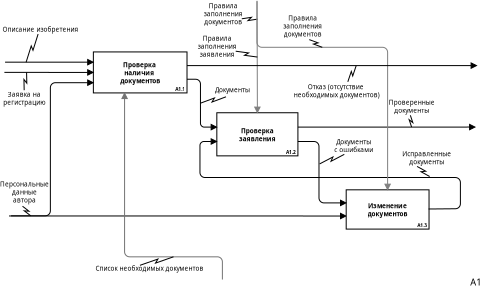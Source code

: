 <?xml version="1.0" encoding="UTF-8"?>
<dia:diagram xmlns:dia="http://www.lysator.liu.se/~alla/dia/">
  <dia:layer name="Background" visible="true" active="true">
    <dia:object type="SADT - arrow" version="0" id="O0">
      <dia:attribute name="obj_pos">
        <dia:point val="2.189,38.693"/>
      </dia:attribute>
      <dia:attribute name="obj_bb">
        <dia:rectangle val="2.139,38.304;53.512,39.104"/>
      </dia:attribute>
      <dia:attribute name="meta">
        <dia:composite type="dict"/>
      </dia:attribute>
      <dia:attribute name="orth_points">
        <dia:point val="2.189,38.693"/>
        <dia:point val="40.652,38.693"/>
        <dia:point val="40.652,38.704"/>
        <dia:point val="52.712,38.704"/>
      </dia:attribute>
      <dia:attribute name="orth_orient">
        <dia:enum val="0"/>
        <dia:enum val="1"/>
        <dia:enum val="0"/>
      </dia:attribute>
      <dia:attribute name="arrow_style">
        <dia:enum val="0"/>
      </dia:attribute>
      <dia:attribute name="autogray">
        <dia:boolean val="true"/>
      </dia:attribute>
      <dia:attribute name="line_colour">
        <dia:color val="#000000"/>
      </dia:attribute>
      <dia:connections>
        <dia:connection handle="1" to="O3" connection="2"/>
      </dia:connections>
    </dia:object>
    <dia:object type="SADT - box" version="0" id="O1">
      <dia:attribute name="obj_pos">
        <dia:point val="14.826,14.117"/>
      </dia:attribute>
      <dia:attribute name="obj_bb">
        <dia:rectangle val="14.776,14.067;28.908,20.31"/>
      </dia:attribute>
      <dia:attribute name="meta">
        <dia:composite type="dict"/>
      </dia:attribute>
      <dia:attribute name="elem_corner">
        <dia:point val="14.826,14.117"/>
      </dia:attribute>
      <dia:attribute name="elem_width">
        <dia:real val="14.032"/>
      </dia:attribute>
      <dia:attribute name="elem_height">
        <dia:real val="6.143"/>
      </dia:attribute>
      <dia:attribute name="padding">
        <dia:real val="0.5"/>
      </dia:attribute>
      <dia:attribute name="text">
        <dia:composite type="text">
          <dia:attribute name="string">
            <dia:string>#Проверка 
наличия 
документов#</dia:string>
          </dia:attribute>
          <dia:attribute name="font">
            <dia:font family="sans" style="80" name="Helvetica-Bold"/>
          </dia:attribute>
          <dia:attribute name="height">
            <dia:real val="1.2"/>
          </dia:attribute>
          <dia:attribute name="pos">
            <dia:point val="21.842,16.281"/>
          </dia:attribute>
          <dia:attribute name="color">
            <dia:color val="#000000"/>
          </dia:attribute>
          <dia:attribute name="alignment">
            <dia:enum val="1"/>
          </dia:attribute>
        </dia:composite>
      </dia:attribute>
      <dia:attribute name="line_colour">
        <dia:color val="#000000"/>
      </dia:attribute>
      <dia:attribute name="fill_colour">
        <dia:color val="#ffffff"/>
      </dia:attribute>
      <dia:attribute name="id">
        <dia:string>#A1.1#</dia:string>
      </dia:attribute>
      <dia:attribute name="cpl_north">
        <dia:int val="1"/>
      </dia:attribute>
      <dia:attribute name="cpl_west">
        <dia:int val="3"/>
      </dia:attribute>
      <dia:attribute name="cpl_south">
        <dia:int val="2"/>
      </dia:attribute>
      <dia:attribute name="cpl_east">
        <dia:int val="2"/>
      </dia:attribute>
    </dia:object>
    <dia:object type="SADT - box" version="0" id="O2">
      <dia:attribute name="obj_pos">
        <dia:point val="33.327,23.23"/>
      </dia:attribute>
      <dia:attribute name="obj_bb">
        <dia:rectangle val="33.277,23.18;45.527,29.741"/>
      </dia:attribute>
      <dia:attribute name="meta">
        <dia:composite type="dict"/>
      </dia:attribute>
      <dia:attribute name="elem_corner">
        <dia:point val="33.327,23.23"/>
      </dia:attribute>
      <dia:attribute name="elem_width">
        <dia:real val="12.15"/>
      </dia:attribute>
      <dia:attribute name="elem_height">
        <dia:real val="6.461"/>
      </dia:attribute>
      <dia:attribute name="padding">
        <dia:real val="0.5"/>
      </dia:attribute>
      <dia:attribute name="text">
        <dia:composite type="text">
          <dia:attribute name="string">
            <dia:string>#Проверка
заявления#</dia:string>
          </dia:attribute>
          <dia:attribute name="font">
            <dia:font family="sans" style="80" name="Helvetica-Bold"/>
          </dia:attribute>
          <dia:attribute name="height">
            <dia:real val="1.2"/>
          </dia:attribute>
          <dia:attribute name="pos">
            <dia:point val="39.402,26.153"/>
          </dia:attribute>
          <dia:attribute name="color">
            <dia:color val="#000000"/>
          </dia:attribute>
          <dia:attribute name="alignment">
            <dia:enum val="1"/>
          </dia:attribute>
        </dia:composite>
      </dia:attribute>
      <dia:attribute name="line_colour">
        <dia:color val="#000000"/>
      </dia:attribute>
      <dia:attribute name="fill_colour">
        <dia:color val="#ffffff"/>
      </dia:attribute>
      <dia:attribute name="id">
        <dia:string>#A1.2#</dia:string>
      </dia:attribute>
      <dia:attribute name="cpl_north">
        <dia:int val="1"/>
      </dia:attribute>
      <dia:attribute name="cpl_west">
        <dia:int val="2"/>
      </dia:attribute>
      <dia:attribute name="cpl_south">
        <dia:int val="1"/>
      </dia:attribute>
      <dia:attribute name="cpl_east">
        <dia:int val="2"/>
      </dia:attribute>
    </dia:object>
    <dia:object type="SADT - box" version="0" id="O3">
      <dia:attribute name="obj_pos">
        <dia:point val="52.712,34.78"/>
      </dia:attribute>
      <dia:attribute name="obj_bb">
        <dia:rectangle val="52.662,34.73;65.175,40.715"/>
      </dia:attribute>
      <dia:attribute name="meta">
        <dia:composite type="dict"/>
      </dia:attribute>
      <dia:attribute name="elem_corner">
        <dia:point val="52.712,34.78"/>
      </dia:attribute>
      <dia:attribute name="elem_width">
        <dia:real val="12.414"/>
      </dia:attribute>
      <dia:attribute name="elem_height">
        <dia:real val="5.885"/>
      </dia:attribute>
      <dia:attribute name="padding">
        <dia:real val="0.5"/>
      </dia:attribute>
      <dia:attribute name="text">
        <dia:composite type="text">
          <dia:attribute name="string">
            <dia:string>#Изменение
документов#</dia:string>
          </dia:attribute>
          <dia:attribute name="font">
            <dia:font family="sans" style="80" name="Helvetica-Bold"/>
          </dia:attribute>
          <dia:attribute name="height">
            <dia:real val="1.2"/>
          </dia:attribute>
          <dia:attribute name="pos">
            <dia:point val="58.919,37.415"/>
          </dia:attribute>
          <dia:attribute name="color">
            <dia:color val="#000000"/>
          </dia:attribute>
          <dia:attribute name="alignment">
            <dia:enum val="1"/>
          </dia:attribute>
        </dia:composite>
      </dia:attribute>
      <dia:attribute name="line_colour">
        <dia:color val="#000000"/>
      </dia:attribute>
      <dia:attribute name="fill_colour">
        <dia:color val="#ffffff"/>
      </dia:attribute>
      <dia:attribute name="id">
        <dia:string>#A1.3#</dia:string>
      </dia:attribute>
      <dia:attribute name="cpl_north">
        <dia:int val="1"/>
      </dia:attribute>
      <dia:attribute name="cpl_west">
        <dia:int val="2"/>
      </dia:attribute>
      <dia:attribute name="cpl_south">
        <dia:int val="2"/>
      </dia:attribute>
      <dia:attribute name="cpl_east">
        <dia:int val="3"/>
      </dia:attribute>
    </dia:object>
    <dia:object type="SADT - annotation" version="0" id="O4">
      <dia:attribute name="obj_pos">
        <dia:point val="4.748,15.655"/>
      </dia:attribute>
      <dia:attribute name="obj_bb">
        <dia:rectangle val="1.024,10.183;12.789,15.776"/>
      </dia:attribute>
      <dia:attribute name="meta">
        <dia:composite type="dict"/>
      </dia:attribute>
      <dia:attribute name="conn_endpoints">
        <dia:point val="4.748,15.655"/>
        <dia:point val="6.546,11.436"/>
      </dia:attribute>
      <dia:attribute name="text">
        <dia:composite type="text">
          <dia:attribute name="string">
            <dia:string>#Описание изобретения#</dia:string>
          </dia:attribute>
          <dia:attribute name="font">
            <dia:font family="sans" style="0" name="Helvetica"/>
          </dia:attribute>
          <dia:attribute name="height">
            <dia:real val="1.2"/>
          </dia:attribute>
          <dia:attribute name="pos">
            <dia:point val="6.906,11.076"/>
          </dia:attribute>
          <dia:attribute name="color">
            <dia:color val="#000000"/>
          </dia:attribute>
          <dia:attribute name="alignment">
            <dia:enum val="1"/>
          </dia:attribute>
        </dia:composite>
      </dia:attribute>
      <dia:attribute name="line_colour">
        <dia:color val="#000000"/>
      </dia:attribute>
      <dia:connections>
        <dia:connection handle="0" to="O6" connection="0"/>
      </dia:connections>
    </dia:object>
    <dia:object type="SADT - arrow" version="0" id="O5">
      <dia:attribute name="obj_pos">
        <dia:point val="1.493,17.182"/>
      </dia:attribute>
      <dia:attribute name="obj_bb">
        <dia:rectangle val="1.443,16.788;15.626,17.588"/>
      </dia:attribute>
      <dia:attribute name="meta">
        <dia:composite type="dict"/>
      </dia:attribute>
      <dia:attribute name="orth_points">
        <dia:point val="1.493,17.182"/>
        <dia:point val="8.143,17.182"/>
        <dia:point val="8.143,17.188"/>
        <dia:point val="14.826,17.188"/>
      </dia:attribute>
      <dia:attribute name="orth_orient">
        <dia:enum val="0"/>
        <dia:enum val="1"/>
        <dia:enum val="0"/>
      </dia:attribute>
      <dia:attribute name="arrow_style">
        <dia:enum val="0"/>
      </dia:attribute>
      <dia:attribute name="autogray">
        <dia:boolean val="true"/>
      </dia:attribute>
      <dia:attribute name="line_colour">
        <dia:color val="#000000"/>
      </dia:attribute>
      <dia:connections>
        <dia:connection handle="1" to="O1" connection="2"/>
      </dia:connections>
    </dia:object>
    <dia:object type="SADT - arrow" version="0" id="O6">
      <dia:attribute name="obj_pos">
        <dia:point val="1.594,15.655"/>
      </dia:attribute>
      <dia:attribute name="obj_bb">
        <dia:rectangle val="1.544,15.252;15.626,16.052"/>
      </dia:attribute>
      <dia:attribute name="meta">
        <dia:composite type="dict"/>
      </dia:attribute>
      <dia:attribute name="orth_points">
        <dia:point val="1.594,15.655"/>
        <dia:point val="7.902,15.655"/>
        <dia:point val="7.902,15.652"/>
        <dia:point val="14.826,15.652"/>
      </dia:attribute>
      <dia:attribute name="orth_orient">
        <dia:enum val="0"/>
        <dia:enum val="1"/>
        <dia:enum val="0"/>
      </dia:attribute>
      <dia:attribute name="arrow_style">
        <dia:enum val="0"/>
      </dia:attribute>
      <dia:attribute name="autogray">
        <dia:boolean val="true"/>
      </dia:attribute>
      <dia:attribute name="line_colour">
        <dia:color val="#000000"/>
      </dia:attribute>
      <dia:connections>
        <dia:connection handle="1" to="O1" connection="1"/>
      </dia:connections>
    </dia:object>
    <dia:object type="SADT - annotation" version="0" id="O7">
      <dia:attribute name="obj_pos">
        <dia:point val="4.818,17.182"/>
      </dia:attribute>
      <dia:attribute name="obj_bb">
        <dia:rectangle val="1.107,17.124;7.807,22.257"/>
      </dia:attribute>
      <dia:attribute name="meta">
        <dia:composite type="dict"/>
      </dia:attribute>
      <dia:attribute name="conn_endpoints">
        <dia:point val="4.818,17.182"/>
        <dia:point val="4.457,19.855"/>
      </dia:attribute>
      <dia:attribute name="text">
        <dia:composite type="text">
          <dia:attribute name="string">
            <dia:string>#Заявка на
регистрацию#</dia:string>
          </dia:attribute>
          <dia:attribute name="font">
            <dia:font family="sans" style="0" name="Helvetica"/>
          </dia:attribute>
          <dia:attribute name="height">
            <dia:real val="1.2"/>
          </dia:attribute>
          <dia:attribute name="pos">
            <dia:point val="4.457,20.829"/>
          </dia:attribute>
          <dia:attribute name="color">
            <dia:color val="#000000"/>
          </dia:attribute>
          <dia:attribute name="alignment">
            <dia:enum val="1"/>
          </dia:attribute>
        </dia:composite>
      </dia:attribute>
      <dia:attribute name="line_colour">
        <dia:color val="#000000"/>
      </dia:attribute>
      <dia:connections>
        <dia:connection handle="0" to="O5" connection="0"/>
      </dia:connections>
    </dia:object>
    <dia:object type="SADT - annotation" version="0" id="O8">
      <dia:attribute name="obj_pos">
        <dia:point val="39.443,9.199"/>
      </dia:attribute>
      <dia:attribute name="obj_bb">
        <dia:rectangle val="31.268,6.684;39.473,10.204"/>
      </dia:attribute>
      <dia:attribute name="meta">
        <dia:composite type="dict"/>
      </dia:attribute>
      <dia:attribute name="conn_endpoints">
        <dia:point val="39.443,9.199"/>
        <dia:point val="37.07,9.152"/>
      </dia:attribute>
      <dia:attribute name="text">
        <dia:composite type="text">
          <dia:attribute name="string">
            <dia:string>#Правила
заполнения
документов#</dia:string>
          </dia:attribute>
          <dia:attribute name="font">
            <dia:font family="sans" style="0" name="Helvetica"/>
          </dia:attribute>
          <dia:attribute name="height">
            <dia:real val="1.2"/>
          </dia:attribute>
          <dia:attribute name="pos">
            <dia:point val="34.295,7.577"/>
          </dia:attribute>
          <dia:attribute name="color">
            <dia:color val="#000000"/>
          </dia:attribute>
          <dia:attribute name="alignment">
            <dia:enum val="1"/>
          </dia:attribute>
        </dia:composite>
      </dia:attribute>
      <dia:attribute name="line_colour">
        <dia:color val="#000000"/>
      </dia:attribute>
    </dia:object>
    <dia:object type="SADT - arrow" version="0" id="O9">
      <dia:attribute name="obj_pos">
        <dia:point val="28.858,18.212"/>
      </dia:attribute>
      <dia:attribute name="obj_bb">
        <dia:rectangle val="28.808,18.162;34.127,25.784"/>
      </dia:attribute>
      <dia:attribute name="meta">
        <dia:composite type="dict"/>
      </dia:attribute>
      <dia:attribute name="orth_points">
        <dia:point val="28.858,18.212"/>
        <dia:point val="30.874,18.212"/>
        <dia:point val="30.874,25.384"/>
        <dia:point val="33.327,25.384"/>
      </dia:attribute>
      <dia:attribute name="orth_orient">
        <dia:enum val="0"/>
        <dia:enum val="1"/>
        <dia:enum val="0"/>
      </dia:attribute>
      <dia:attribute name="arrow_style">
        <dia:enum val="0"/>
      </dia:attribute>
      <dia:attribute name="autogray">
        <dia:boolean val="true"/>
      </dia:attribute>
      <dia:attribute name="line_colour">
        <dia:color val="#000000"/>
      </dia:attribute>
      <dia:connections>
        <dia:connection handle="0" to="O1" connection="6"/>
        <dia:connection handle="1" to="O2" connection="1"/>
      </dia:connections>
    </dia:object>
    <dia:object type="SADT - annotation" version="0" id="O10">
      <dia:attribute name="obj_pos">
        <dia:point val="30.874,21.798"/>
      </dia:attribute>
      <dia:attribute name="obj_bb">
        <dia:rectangle val="30.79,19.276;38.554,22.047"/>
      </dia:attribute>
      <dia:attribute name="meta">
        <dia:composite type="dict"/>
      </dia:attribute>
      <dia:attribute name="conn_endpoints">
        <dia:point val="30.874,21.798"/>
        <dia:point val="34.701,20.842"/>
      </dia:attribute>
      <dia:attribute name="text">
        <dia:composite type="text">
          <dia:attribute name="string">
            <dia:string>#Документы#</dia:string>
          </dia:attribute>
          <dia:attribute name="font">
            <dia:font family="sans" style="0" name="Helvetica"/>
          </dia:attribute>
          <dia:attribute name="height">
            <dia:real val="1.2"/>
          </dia:attribute>
          <dia:attribute name="pos">
            <dia:point val="35.681,20.168"/>
          </dia:attribute>
          <dia:attribute name="color">
            <dia:color val="#000000"/>
          </dia:attribute>
          <dia:attribute name="alignment">
            <dia:enum val="1"/>
          </dia:attribute>
        </dia:composite>
      </dia:attribute>
      <dia:attribute name="line_colour">
        <dia:color val="#000000"/>
      </dia:attribute>
      <dia:connections>
        <dia:connection handle="0" to="O9" connection="1"/>
      </dia:connections>
    </dia:object>
    <dia:object type="SADT - arrow" version="0" id="O11">
      <dia:attribute name="obj_pos">
        <dia:point val="45.477,25.384"/>
      </dia:attribute>
      <dia:attribute name="obj_bb">
        <dia:rectangle val="45.427,24.976;72.852,25.776"/>
      </dia:attribute>
      <dia:attribute name="meta">
        <dia:composite type="dict"/>
      </dia:attribute>
      <dia:attribute name="orth_points">
        <dia:point val="45.477,25.384"/>
        <dia:point val="52.978,25.384"/>
        <dia:point val="52.978,25.376"/>
        <dia:point val="72.052,25.376"/>
      </dia:attribute>
      <dia:attribute name="orth_orient">
        <dia:enum val="0"/>
        <dia:enum val="1"/>
        <dia:enum val="0"/>
      </dia:attribute>
      <dia:attribute name="arrow_style">
        <dia:enum val="0"/>
      </dia:attribute>
      <dia:attribute name="autogray">
        <dia:boolean val="true"/>
      </dia:attribute>
      <dia:attribute name="line_colour">
        <dia:color val="#000000"/>
      </dia:attribute>
      <dia:connections>
        <dia:connection handle="0" to="O2" connection="5"/>
      </dia:connections>
    </dia:object>
    <dia:object type="SADT - arrow" version="0" id="O12">
      <dia:attribute name="obj_pos">
        <dia:point val="45.477,27.537"/>
      </dia:attribute>
      <dia:attribute name="obj_bb">
        <dia:rectangle val="45.427,27.487;53.512,37.142"/>
      </dia:attribute>
      <dia:attribute name="meta">
        <dia:composite type="dict"/>
      </dia:attribute>
      <dia:attribute name="orth_points">
        <dia:point val="45.477,27.537"/>
        <dia:point val="48.635,27.537"/>
        <dia:point val="48.635,36.742"/>
        <dia:point val="52.712,36.742"/>
      </dia:attribute>
      <dia:attribute name="orth_orient">
        <dia:enum val="0"/>
        <dia:enum val="1"/>
        <dia:enum val="0"/>
      </dia:attribute>
      <dia:attribute name="arrow_style">
        <dia:enum val="0"/>
      </dia:attribute>
      <dia:attribute name="autogray">
        <dia:boolean val="true"/>
      </dia:attribute>
      <dia:attribute name="line_colour">
        <dia:color val="#000000"/>
      </dia:attribute>
      <dia:connections>
        <dia:connection handle="0" to="O2" connection="4"/>
        <dia:connection handle="1" to="O3" connection="1"/>
      </dia:connections>
    </dia:object>
    <dia:object type="SADT - annotation" version="0" id="O13">
      <dia:attribute name="obj_pos">
        <dia:point val="48.729,30.899"/>
      </dia:attribute>
      <dia:attribute name="obj_bb">
        <dia:rectangle val="48.615,27.062;56.879,31.141"/>
      </dia:attribute>
      <dia:attribute name="meta">
        <dia:composite type="dict"/>
      </dia:attribute>
      <dia:attribute name="conn_endpoints">
        <dia:point val="48.729,30.899"/>
        <dia:point val="52.428,29.464"/>
      </dia:attribute>
      <dia:attribute name="text">
        <dia:composite type="text">
          <dia:attribute name="string">
            <dia:string>#Документы
с ошибками#</dia:string>
          </dia:attribute>
          <dia:attribute name="font">
            <dia:font family="sans" style="0" name="Helvetica"/>
          </dia:attribute>
          <dia:attribute name="height">
            <dia:real val="1.2"/>
          </dia:attribute>
          <dia:attribute name="pos">
            <dia:point val="53.862,27.955"/>
          </dia:attribute>
          <dia:attribute name="color">
            <dia:color val="#000000"/>
          </dia:attribute>
          <dia:attribute name="alignment">
            <dia:enum val="1"/>
          </dia:attribute>
        </dia:composite>
      </dia:attribute>
      <dia:attribute name="line_colour">
        <dia:color val="#000000"/>
      </dia:attribute>
    </dia:object>
    <dia:object type="SADT - arrow" version="0" id="O14">
      <dia:attribute name="obj_pos">
        <dia:point val="65.125,37.723"/>
      </dia:attribute>
      <dia:attribute name="obj_bb">
        <dia:rectangle val="30.749,27.137;69.876,37.773"/>
      </dia:attribute>
      <dia:attribute name="meta">
        <dia:composite type="dict"/>
      </dia:attribute>
      <dia:attribute name="orth_points">
        <dia:point val="65.125,37.723"/>
        <dia:point val="65.125,37.617"/>
        <dia:point val="69.826,37.617"/>
        <dia:point val="69.826,32.937"/>
        <dia:point val="30.799,32.937"/>
        <dia:point val="30.799,27.537"/>
        <dia:point val="33.327,27.537"/>
      </dia:attribute>
      <dia:attribute name="orth_orient">
        <dia:enum val="1"/>
        <dia:enum val="0"/>
        <dia:enum val="1"/>
        <dia:enum val="0"/>
        <dia:enum val="1"/>
        <dia:enum val="0"/>
      </dia:attribute>
      <dia:attribute name="arrow_style">
        <dia:enum val="0"/>
      </dia:attribute>
      <dia:attribute name="autogray">
        <dia:boolean val="true"/>
      </dia:attribute>
      <dia:attribute name="line_colour">
        <dia:color val="#000000"/>
      </dia:attribute>
      <dia:connections>
        <dia:connection handle="0" to="O3" connection="6"/>
        <dia:connection handle="1" to="O2" connection="2"/>
      </dia:connections>
    </dia:object>
    <dia:object type="SADT - arrow" version="0" id="O15">
      <dia:attribute name="obj_pos">
        <dia:point val="34.16,48.223"/>
      </dia:attribute>
      <dia:attribute name="obj_bb">
        <dia:rectangle val="19.103,19.46;34.21,48.273"/>
      </dia:attribute>
      <dia:attribute name="meta">
        <dia:composite type="dict"/>
      </dia:attribute>
      <dia:attribute name="orth_points">
        <dia:point val="34.16,48.223"/>
        <dia:point val="34.16,44.819"/>
        <dia:point val="19.503,44.819"/>
        <dia:point val="19.503,20.26"/>
      </dia:attribute>
      <dia:attribute name="orth_orient">
        <dia:enum val="1"/>
        <dia:enum val="0"/>
        <dia:enum val="1"/>
      </dia:attribute>
      <dia:attribute name="arrow_style">
        <dia:enum val="0"/>
      </dia:attribute>
      <dia:attribute name="autogray">
        <dia:boolean val="true"/>
      </dia:attribute>
      <dia:attribute name="line_colour">
        <dia:color val="#000000"/>
      </dia:attribute>
      <dia:connections>
        <dia:connection handle="1" to="O1" connection="4"/>
      </dia:connections>
    </dia:object>
    <dia:object type="SADT - annotation" version="0" id="O16">
      <dia:attribute name="obj_pos">
        <dia:point val="26.831,44.819"/>
      </dia:attribute>
      <dia:attribute name="obj_bb">
        <dia:rectangle val="14.644,44.57;31.819,47.146"/>
      </dia:attribute>
      <dia:attribute name="meta">
        <dia:composite type="dict"/>
      </dia:attribute>
      <dia:attribute name="conn_endpoints">
        <dia:point val="26.831,44.819"/>
        <dia:point val="21.806,46.094"/>
      </dia:attribute>
      <dia:attribute name="text">
        <dia:composite type="text">
          <dia:attribute name="string">
            <dia:string>#Список необходимых документов#</dia:string>
          </dia:attribute>
          <dia:attribute name="font">
            <dia:font family="sans" style="0" name="Helvetica"/>
          </dia:attribute>
          <dia:attribute name="height">
            <dia:real val="1.2"/>
          </dia:attribute>
          <dia:attribute name="pos">
            <dia:point val="23.232,46.919"/>
          </dia:attribute>
          <dia:attribute name="color">
            <dia:color val="#000000"/>
          </dia:attribute>
          <dia:attribute name="alignment">
            <dia:enum val="1"/>
          </dia:attribute>
        </dia:composite>
      </dia:attribute>
      <dia:attribute name="line_colour">
        <dia:color val="#000000"/>
      </dia:attribute>
      <dia:connections>
        <dia:connection handle="0" to="O15" connection="1"/>
      </dia:connections>
    </dia:object>
    <dia:object type="Standard - Text" version="1" id="O17">
      <dia:attribute name="obj_pos">
        <dia:point val="71.315,49.117"/>
      </dia:attribute>
      <dia:attribute name="obj_bb">
        <dia:rectangle val="71.315,47.832;73.143,49.445"/>
      </dia:attribute>
      <dia:attribute name="text">
        <dia:composite type="text">
          <dia:attribute name="string">
            <dia:string>#A1#</dia:string>
          </dia:attribute>
          <dia:attribute name="font">
            <dia:font family="sans" style="0" name="Helvetica"/>
          </dia:attribute>
          <dia:attribute name="height">
            <dia:real val="1.729"/>
          </dia:attribute>
          <dia:attribute name="pos">
            <dia:point val="71.315,49.117"/>
          </dia:attribute>
          <dia:attribute name="color">
            <dia:color val="#000000"/>
          </dia:attribute>
          <dia:attribute name="alignment">
            <dia:enum val="0"/>
          </dia:attribute>
        </dia:composite>
      </dia:attribute>
      <dia:attribute name="valign">
        <dia:enum val="3"/>
      </dia:attribute>
    </dia:object>
    <dia:object type="SADT - arrow" version="0" id="O18">
      <dia:attribute name="obj_pos">
        <dia:point val="39.338,6.535"/>
      </dia:attribute>
      <dia:attribute name="obj_bb">
        <dia:rectangle val="39.288,6.485;59.319,35.58"/>
      </dia:attribute>
      <dia:attribute name="meta">
        <dia:composite type="dict"/>
      </dia:attribute>
      <dia:attribute name="orth_points">
        <dia:point val="39.338,6.535"/>
        <dia:point val="39.338,13.424"/>
        <dia:point val="58.919,13.424"/>
        <dia:point val="58.919,34.78"/>
      </dia:attribute>
      <dia:attribute name="orth_orient">
        <dia:enum val="1"/>
        <dia:enum val="0"/>
        <dia:enum val="1"/>
      </dia:attribute>
      <dia:attribute name="arrow_style">
        <dia:enum val="0"/>
      </dia:attribute>
      <dia:attribute name="autogray">
        <dia:boolean val="false"/>
      </dia:attribute>
      <dia:attribute name="line_colour">
        <dia:color val="#7f7f7f"/>
      </dia:attribute>
      <dia:connections>
        <dia:connection handle="0" to="O19" connection="0"/>
        <dia:connection handle="1" to="O3" connection="0"/>
      </dia:connections>
    </dia:object>
    <dia:object type="SADT - arrow" version="0" id="O19">
      <dia:attribute name="obj_pos">
        <dia:point val="39.273,6.535"/>
      </dia:attribute>
      <dia:attribute name="obj_bb">
        <dia:rectangle val="39.002,6.485;39.802,24.03"/>
      </dia:attribute>
      <dia:attribute name="meta">
        <dia:composite type="dict"/>
      </dia:attribute>
      <dia:attribute name="orth_points">
        <dia:point val="39.273,6.535"/>
        <dia:point val="39.402,6.535"/>
        <dia:point val="39.402,23.23"/>
      </dia:attribute>
      <dia:attribute name="orth_orient">
        <dia:enum val="0"/>
        <dia:enum val="1"/>
      </dia:attribute>
      <dia:attribute name="arrow_style">
        <dia:enum val="0"/>
      </dia:attribute>
      <dia:attribute name="autogray">
        <dia:boolean val="false"/>
      </dia:attribute>
      <dia:attribute name="line_colour">
        <dia:color val="#7f7f7f"/>
      </dia:attribute>
      <dia:connections>
        <dia:connection handle="1" to="O2" connection="0"/>
      </dia:connections>
    </dia:object>
    <dia:object type="SADT - annotation" version="0" id="O20">
      <dia:attribute name="obj_pos">
        <dia:point val="62.515,25.376"/>
      </dia:attribute>
      <dia:attribute name="obj_bb">
        <dia:rectangle val="59.114,21.134;65.991,25.428"/>
      </dia:attribute>
      <dia:attribute name="meta">
        <dia:composite type="dict"/>
      </dia:attribute>
      <dia:attribute name="conn_endpoints">
        <dia:point val="62.515,25.376"/>
        <dia:point val="62.326,23.612"/>
      </dia:attribute>
      <dia:attribute name="text">
        <dia:composite type="text">
          <dia:attribute name="string">
            <dia:string>#Проверенные
документы#</dia:string>
          </dia:attribute>
          <dia:attribute name="font">
            <dia:font family="sans" style="0" name="Helvetica"/>
          </dia:attribute>
          <dia:attribute name="height">
            <dia:real val="1.2"/>
          </dia:attribute>
          <dia:attribute name="pos">
            <dia:point val="62.553,22.027"/>
          </dia:attribute>
          <dia:attribute name="color">
            <dia:color val="#000000"/>
          </dia:attribute>
          <dia:attribute name="alignment">
            <dia:enum val="1"/>
          </dia:attribute>
        </dia:composite>
      </dia:attribute>
      <dia:attribute name="line_colour">
        <dia:color val="#000000"/>
      </dia:attribute>
      <dia:connections>
        <dia:connection handle="0" to="O11" connection="2"/>
      </dia:connections>
    </dia:object>
    <dia:object type="SADT - arrow" version="0" id="O21">
      <dia:attribute name="obj_pos">
        <dia:point val="28.858,16.165"/>
      </dia:attribute>
      <dia:attribute name="obj_bb">
        <dia:rectangle val="28.808,15.765;73.081,16.565"/>
      </dia:attribute>
      <dia:attribute name="meta">
        <dia:composite type="dict"/>
      </dia:attribute>
      <dia:attribute name="orth_points">
        <dia:point val="28.858,16.165"/>
        <dia:point val="36.147,16.165"/>
        <dia:point val="36.147,16.165"/>
        <dia:point val="72.281,16.165"/>
      </dia:attribute>
      <dia:attribute name="orth_orient">
        <dia:enum val="0"/>
        <dia:enum val="1"/>
        <dia:enum val="0"/>
      </dia:attribute>
      <dia:attribute name="arrow_style">
        <dia:enum val="0"/>
      </dia:attribute>
      <dia:attribute name="autogray">
        <dia:boolean val="true"/>
      </dia:attribute>
      <dia:attribute name="line_colour">
        <dia:color val="#000000"/>
      </dia:attribute>
      <dia:connections>
        <dia:connection handle="0" to="O1" connection="7"/>
      </dia:connections>
    </dia:object>
    <dia:object type="SADT - annotation" version="0" id="O22">
      <dia:attribute name="obj_pos">
        <dia:point val="54.214,16.165"/>
      </dia:attribute>
      <dia:attribute name="obj_bb">
        <dia:rectangle val="44.482,16.028;58.109,21.154"/>
      </dia:attribute>
      <dia:attribute name="meta">
        <dia:composite type="dict"/>
      </dia:attribute>
      <dia:attribute name="conn_endpoints">
        <dia:point val="54.214,16.165"/>
        <dia:point val="52.956,18.594"/>
      </dia:attribute>
      <dia:attribute name="text">
        <dia:composite type="text">
          <dia:attribute name="string">
            <dia:string>#Отказ (отсутствие 
необходимых документов)#</dia:string>
          </dia:attribute>
          <dia:attribute name="font">
            <dia:font family="sans" style="0" name="Helvetica"/>
          </dia:attribute>
          <dia:attribute name="height">
            <dia:real val="1.2"/>
          </dia:attribute>
          <dia:attribute name="pos">
            <dia:point val="51.296,19.726"/>
          </dia:attribute>
          <dia:attribute name="color">
            <dia:color val="#000000"/>
          </dia:attribute>
          <dia:attribute name="alignment">
            <dia:enum val="1"/>
          </dia:attribute>
        </dia:composite>
      </dia:attribute>
      <dia:attribute name="line_colour">
        <dia:color val="#000000"/>
      </dia:attribute>
      <dia:connections>
        <dia:connection handle="0" to="O21" connection="2"/>
      </dia:connections>
    </dia:object>
    <dia:object type="SADT - annotation" version="0" id="O23">
      <dia:attribute name="obj_pos">
        <dia:point val="65.221,32.786"/>
      </dia:attribute>
      <dia:attribute name="obj_bb">
        <dia:rectangle val="61.048,28.874;68.488,32.997"/>
      </dia:attribute>
      <dia:attribute name="meta">
        <dia:composite type="dict"/>
      </dia:attribute>
      <dia:attribute name="conn_endpoints">
        <dia:point val="65.221,32.786"/>
        <dia:point val="63.334,31.276"/>
      </dia:attribute>
      <dia:attribute name="text">
        <dia:composite type="text">
          <dia:attribute name="string">
            <dia:string>#Исправленные
документы#</dia:string>
          </dia:attribute>
          <dia:attribute name="font">
            <dia:font family="sans" style="0" name="Helvetica"/>
          </dia:attribute>
          <dia:attribute name="height">
            <dia:real val="1.2"/>
          </dia:attribute>
          <dia:attribute name="pos">
            <dia:point val="64.768,29.766"/>
          </dia:attribute>
          <dia:attribute name="color">
            <dia:color val="#000000"/>
          </dia:attribute>
          <dia:attribute name="alignment">
            <dia:enum val="1"/>
          </dia:attribute>
        </dia:composite>
      </dia:attribute>
      <dia:attribute name="line_colour">
        <dia:color val="#000000"/>
      </dia:attribute>
    </dia:object>
    <dia:object type="SADT - arrow" version="0" id="O24">
      <dia:attribute name="obj_pos">
        <dia:point val="2.491,38.674"/>
      </dia:attribute>
      <dia:attribute name="obj_bb">
        <dia:rectangle val="2.441,18.324;15.626,38.724"/>
      </dia:attribute>
      <dia:attribute name="meta">
        <dia:composite type="dict"/>
      </dia:attribute>
      <dia:attribute name="orth_points">
        <dia:point val="2.491,38.674"/>
        <dia:point val="8.383,38.674"/>
        <dia:point val="8.383,18.724"/>
        <dia:point val="14.826,18.724"/>
      </dia:attribute>
      <dia:attribute name="orth_orient">
        <dia:enum val="0"/>
        <dia:enum val="1"/>
        <dia:enum val="0"/>
      </dia:attribute>
      <dia:attribute name="arrow_style">
        <dia:enum val="0"/>
      </dia:attribute>
      <dia:attribute name="autogray">
        <dia:boolean val="true"/>
      </dia:attribute>
      <dia:attribute name="line_colour">
        <dia:color val="#000000"/>
      </dia:attribute>
      <dia:connections>
        <dia:connection handle="1" to="O1" connection="3"/>
      </dia:connections>
    </dia:object>
    <dia:object type="SADT - annotation" version="0" id="O25">
      <dia:attribute name="obj_pos">
        <dia:point val="5.437,38.674"/>
      </dia:attribute>
      <dia:attribute name="obj_bb">
        <dia:rectangle val="0.809,33.403;8.214,38.855"/>
      </dia:attribute>
      <dia:attribute name="meta">
        <dia:composite type="dict"/>
      </dia:attribute>
      <dia:attribute name="conn_endpoints">
        <dia:point val="5.437,38.674"/>
        <dia:point val="4.209,37.24"/>
      </dia:attribute>
      <dia:attribute name="text">
        <dia:composite type="text">
          <dia:attribute name="string">
            <dia:string>#Персональные
данные
автора#</dia:string>
          </dia:attribute>
          <dia:attribute name="font">
            <dia:font family="sans" style="0" name="Helvetica"/>
          </dia:attribute>
          <dia:attribute name="height">
            <dia:real val="1.2"/>
          </dia:attribute>
          <dia:attribute name="pos">
            <dia:point val="4.511,34.295"/>
          </dia:attribute>
          <dia:attribute name="color">
            <dia:color val="#000000"/>
          </dia:attribute>
          <dia:attribute name="alignment">
            <dia:enum val="1"/>
          </dia:attribute>
        </dia:composite>
      </dia:attribute>
      <dia:attribute name="line_colour">
        <dia:color val="#000000"/>
      </dia:attribute>
      <dia:connections>
        <dia:connection handle="0" to="O24" connection="0"/>
      </dia:connections>
    </dia:object>
    <dia:object type="SADT - annotation" version="0" id="O26">
      <dia:attribute name="obj_pos">
        <dia:point val="39.402,14.883"/>
      </dia:attribute>
      <dia:attribute name="obj_bb">
        <dia:rectangle val="30.397,11.541;39.491,15.13"/>
      </dia:attribute>
      <dia:attribute name="meta">
        <dia:composite type="dict"/>
      </dia:attribute>
      <dia:attribute name="conn_endpoints">
        <dia:point val="39.402,14.883"/>
        <dia:point val="36.158,14.008"/>
      </dia:attribute>
      <dia:attribute name="text">
        <dia:composite type="text">
          <dia:attribute name="string">
            <dia:string>#Правила
заполнения
заявления#</dia:string>
          </dia:attribute>
          <dia:attribute name="font">
            <dia:font family="sans" style="0" name="Helvetica"/>
          </dia:attribute>
          <dia:attribute name="height">
            <dia:real val="1.2"/>
          </dia:attribute>
          <dia:attribute name="pos">
            <dia:point val="33.383,12.433"/>
          </dia:attribute>
          <dia:attribute name="color">
            <dia:color val="#000000"/>
          </dia:attribute>
          <dia:attribute name="alignment">
            <dia:enum val="1"/>
          </dia:attribute>
        </dia:composite>
      </dia:attribute>
      <dia:attribute name="line_colour">
        <dia:color val="#000000"/>
      </dia:attribute>
      <dia:connections>
        <dia:connection handle="0" to="O19" connection="1"/>
      </dia:connections>
    </dia:object>
    <dia:object type="SADT - annotation" version="0" id="O27">
      <dia:attribute name="obj_pos">
        <dia:point val="49.128,13.424"/>
      </dia:attribute>
      <dia:attribute name="obj_bb">
        <dia:rectangle val="43.171,8.511;49.277,13.652"/>
      </dia:attribute>
      <dia:attribute name="meta">
        <dia:composite type="dict"/>
      </dia:attribute>
      <dia:attribute name="conn_endpoints">
        <dia:point val="49.128,13.424"/>
        <dia:point val="47.18,12.272"/>
      </dia:attribute>
      <dia:attribute name="text">
        <dia:composite type="text">
          <dia:attribute name="string">
            <dia:string>#Правила
заполнения
документов#</dia:string>
          </dia:attribute>
          <dia:attribute name="font">
            <dia:font family="sans" style="0" name="Helvetica"/>
          </dia:attribute>
          <dia:attribute name="height">
            <dia:real val="1.2"/>
          </dia:attribute>
          <dia:attribute name="pos">
            <dia:point val="46.198,9.403"/>
          </dia:attribute>
          <dia:attribute name="color">
            <dia:color val="#000000"/>
          </dia:attribute>
          <dia:attribute name="alignment">
            <dia:enum val="1"/>
          </dia:attribute>
        </dia:composite>
      </dia:attribute>
      <dia:attribute name="line_colour">
        <dia:color val="#000000"/>
      </dia:attribute>
      <dia:connections>
        <dia:connection handle="0" to="O18" connection="1"/>
      </dia:connections>
    </dia:object>
  </dia:layer>
</dia:diagram>
